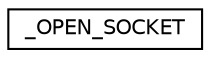 digraph "Graphical Class Hierarchy"
{
  edge [fontname="Helvetica",fontsize="10",labelfontname="Helvetica",labelfontsize="10"];
  node [fontname="Helvetica",fontsize="10",shape=record];
  rankdir="LR";
  Node1 [label="_OPEN_SOCKET",height=0.2,width=0.4,color="black", fillcolor="white", style="filled",URL="$struct___o_p_e_n___s_o_c_k_e_t.html"];
}
